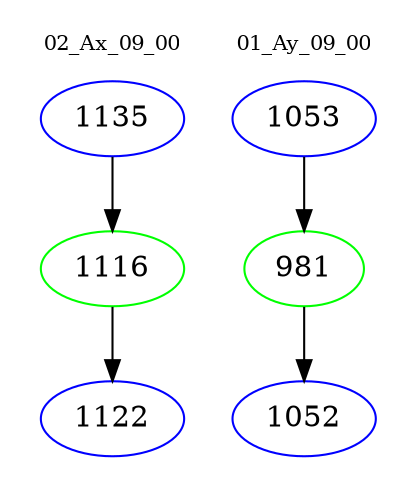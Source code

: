 digraph{
subgraph cluster_0 {
color = white
label = "02_Ax_09_00";
fontsize=10;
T0_1135 [label="1135", color="blue"]
T0_1135 -> T0_1116 [color="black"]
T0_1116 [label="1116", color="green"]
T0_1116 -> T0_1122 [color="black"]
T0_1122 [label="1122", color="blue"]
}
subgraph cluster_1 {
color = white
label = "01_Ay_09_00";
fontsize=10;
T1_1053 [label="1053", color="blue"]
T1_1053 -> T1_981 [color="black"]
T1_981 [label="981", color="green"]
T1_981 -> T1_1052 [color="black"]
T1_1052 [label="1052", color="blue"]
}
}
